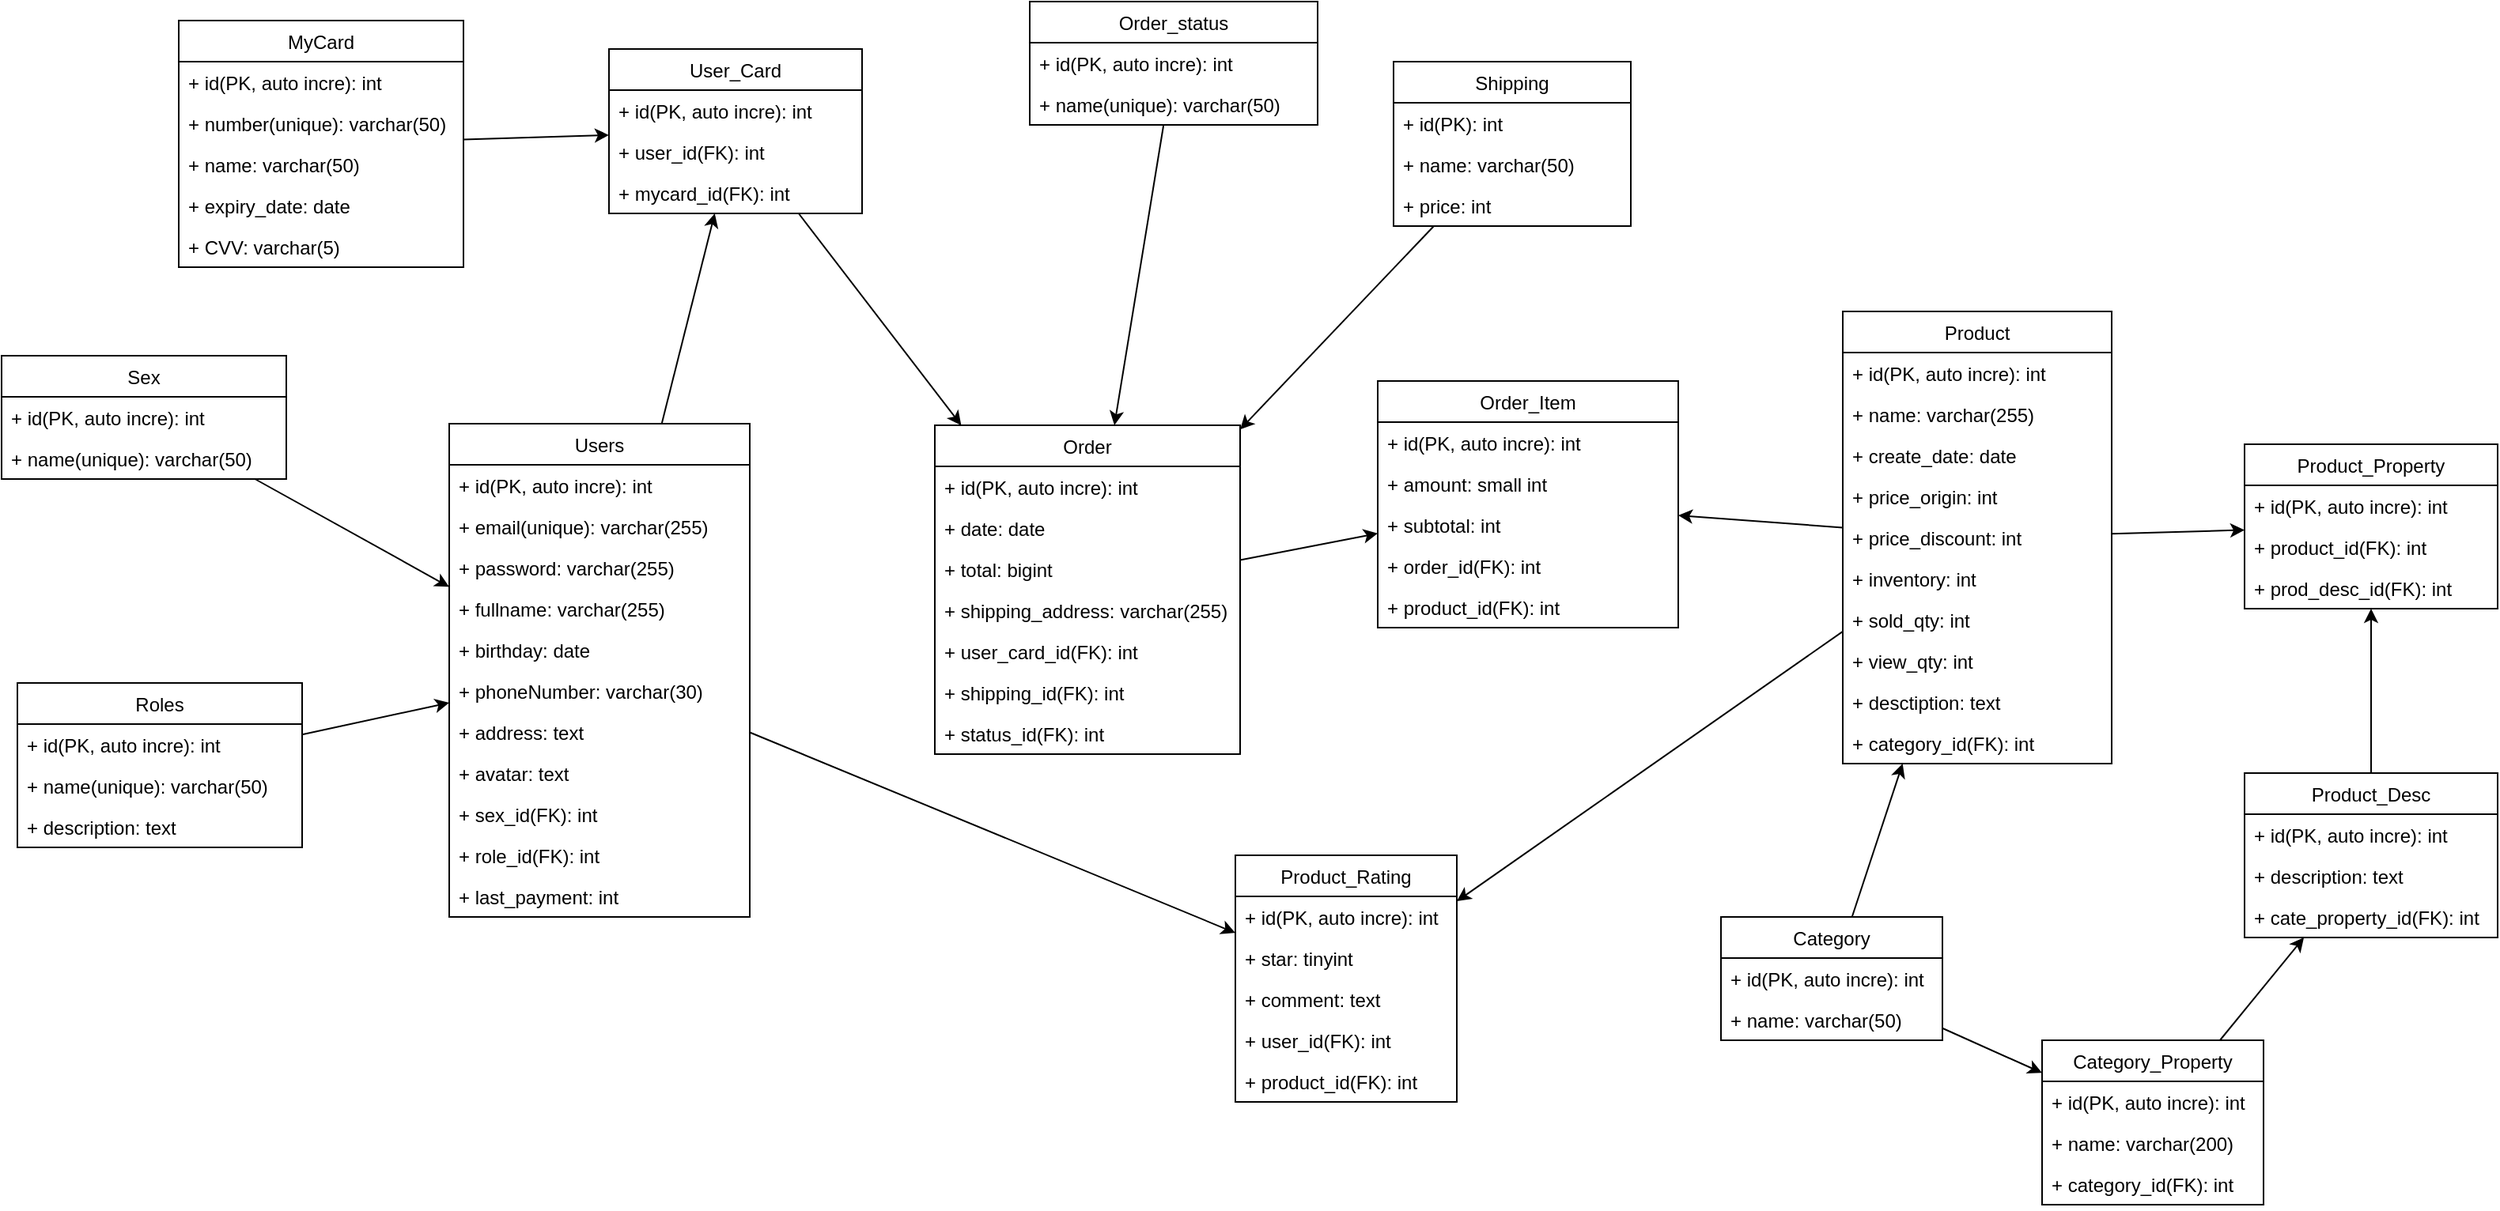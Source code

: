 <mxfile version="20.3.0" type="device"><diagram id="pCCXOSY00g3fwWu3y9kj" name="Page-1"><mxGraphModel dx="1278" dy="641" grid="0" gridSize="10" guides="1" tooltips="1" connect="1" arrows="1" fold="1" page="1" pageScale="1" pageWidth="1654" pageHeight="1169" math="0" shadow="0"><root><mxCell id="0"/><mxCell id="1" parent="0"/><mxCell id="ByuE5IIOljSIj743Fonj-1" value="Users" style="swimlane;fontStyle=0;childLayout=stackLayout;horizontal=1;startSize=26;fillColor=none;horizontalStack=0;resizeParent=1;resizeParentMax=0;resizeLast=0;collapsible=1;marginBottom=0;" parent="1" vertex="1"><mxGeometry x="343" y="317" width="190" height="312" as="geometry"/></mxCell><mxCell id="ByuE5IIOljSIj743Fonj-2" value="+ id(PK, auto incre): int" style="text;strokeColor=none;fillColor=none;align=left;verticalAlign=top;spacingLeft=4;spacingRight=4;overflow=hidden;rotatable=0;points=[[0,0.5],[1,0.5]];portConstraint=eastwest;" parent="ByuE5IIOljSIj743Fonj-1" vertex="1"><mxGeometry y="26" width="190" height="26" as="geometry"/></mxCell><mxCell id="ByuE5IIOljSIj743Fonj-3" value="+ email(unique): varchar(255)" style="text;strokeColor=none;fillColor=none;align=left;verticalAlign=top;spacingLeft=4;spacingRight=4;overflow=hidden;rotatable=0;points=[[0,0.5],[1,0.5]];portConstraint=eastwest;" parent="ByuE5IIOljSIj743Fonj-1" vertex="1"><mxGeometry y="52" width="190" height="26" as="geometry"/></mxCell><mxCell id="ByuE5IIOljSIj743Fonj-4" value="+ password: varchar(255)" style="text;strokeColor=none;fillColor=none;align=left;verticalAlign=top;spacingLeft=4;spacingRight=4;overflow=hidden;rotatable=0;points=[[0,0.5],[1,0.5]];portConstraint=eastwest;" parent="ByuE5IIOljSIj743Fonj-1" vertex="1"><mxGeometry y="78" width="190" height="26" as="geometry"/></mxCell><mxCell id="ByuE5IIOljSIj743Fonj-5" value="+ fullname: varchar(255)" style="text;strokeColor=none;fillColor=none;align=left;verticalAlign=top;spacingLeft=4;spacingRight=4;overflow=hidden;rotatable=0;points=[[0,0.5],[1,0.5]];portConstraint=eastwest;" parent="ByuE5IIOljSIj743Fonj-1" vertex="1"><mxGeometry y="104" width="190" height="26" as="geometry"/></mxCell><mxCell id="ByuE5IIOljSIj743Fonj-9" value="+ birthday: date" style="text;strokeColor=none;fillColor=none;align=left;verticalAlign=top;spacingLeft=4;spacingRight=4;overflow=hidden;rotatable=0;points=[[0,0.5],[1,0.5]];portConstraint=eastwest;" parent="ByuE5IIOljSIj743Fonj-1" vertex="1"><mxGeometry y="130" width="190" height="26" as="geometry"/></mxCell><mxCell id="ByuE5IIOljSIj743Fonj-6" value="+ phoneNumber: varchar(30)" style="text;strokeColor=none;fillColor=none;align=left;verticalAlign=top;spacingLeft=4;spacingRight=4;overflow=hidden;rotatable=0;points=[[0,0.5],[1,0.5]];portConstraint=eastwest;" parent="ByuE5IIOljSIj743Fonj-1" vertex="1"><mxGeometry y="156" width="190" height="26" as="geometry"/></mxCell><mxCell id="ByuE5IIOljSIj743Fonj-21" value="+ address: text" style="text;strokeColor=none;fillColor=none;align=left;verticalAlign=top;spacingLeft=4;spacingRight=4;overflow=hidden;rotatable=0;points=[[0,0.5],[1,0.5]];portConstraint=eastwest;" parent="ByuE5IIOljSIj743Fonj-1" vertex="1"><mxGeometry y="182" width="190" height="26" as="geometry"/></mxCell><mxCell id="WHbIZeG-tZngDObk2_3S-6" value="+ avatar: text" style="text;strokeColor=none;fillColor=none;align=left;verticalAlign=top;spacingLeft=4;spacingRight=4;overflow=hidden;rotatable=0;points=[[0,0.5],[1,0.5]];portConstraint=eastwest;" parent="ByuE5IIOljSIj743Fonj-1" vertex="1"><mxGeometry y="208" width="190" height="26" as="geometry"/></mxCell><mxCell id="ByuE5IIOljSIj743Fonj-7" value="+ sex_id(FK): int " style="text;strokeColor=none;fillColor=none;align=left;verticalAlign=top;spacingLeft=4;spacingRight=4;overflow=hidden;rotatable=0;points=[[0,0.5],[1,0.5]];portConstraint=eastwest;" parent="ByuE5IIOljSIj743Fonj-1" vertex="1"><mxGeometry y="234" width="190" height="26" as="geometry"/></mxCell><mxCell id="ByuE5IIOljSIj743Fonj-42" value="+ role_id(FK): int " style="text;strokeColor=none;fillColor=none;align=left;verticalAlign=top;spacingLeft=4;spacingRight=4;overflow=hidden;rotatable=0;points=[[0,0.5],[1,0.5]];portConstraint=eastwest;" parent="ByuE5IIOljSIj743Fonj-1" vertex="1"><mxGeometry y="260" width="190" height="26" as="geometry"/></mxCell><mxCell id="WHbIZeG-tZngDObk2_3S-40" value="+ last_payment: int " style="text;strokeColor=none;fillColor=none;align=left;verticalAlign=top;spacingLeft=4;spacingRight=4;overflow=hidden;rotatable=0;points=[[0,0.5],[1,0.5]];portConstraint=eastwest;" parent="ByuE5IIOljSIj743Fonj-1" vertex="1"><mxGeometry y="286" width="190" height="26" as="geometry"/></mxCell><mxCell id="ByuE5IIOljSIj743Fonj-10" value="Sex" style="swimlane;fontStyle=0;childLayout=stackLayout;horizontal=1;startSize=26;fillColor=none;horizontalStack=0;resizeParent=1;resizeParentMax=0;resizeLast=0;collapsible=1;marginBottom=0;" parent="1" vertex="1"><mxGeometry x="60" y="274" width="180" height="78" as="geometry"/></mxCell><mxCell id="ByuE5IIOljSIj743Fonj-11" value="+ id(PK, auto incre): int" style="text;strokeColor=none;fillColor=none;align=left;verticalAlign=top;spacingLeft=4;spacingRight=4;overflow=hidden;rotatable=0;points=[[0,0.5],[1,0.5]];portConstraint=eastwest;" parent="ByuE5IIOljSIj743Fonj-10" vertex="1"><mxGeometry y="26" width="180" height="26" as="geometry"/></mxCell><mxCell id="ByuE5IIOljSIj743Fonj-12" value="+ name(unique): varchar(50)" style="text;strokeColor=none;fillColor=none;align=left;verticalAlign=top;spacingLeft=4;spacingRight=4;overflow=hidden;rotatable=0;points=[[0,0.5],[1,0.5]];portConstraint=eastwest;" parent="ByuE5IIOljSIj743Fonj-10" vertex="1"><mxGeometry y="52" width="180" height="26" as="geometry"/></mxCell><mxCell id="ByuE5IIOljSIj743Fonj-27" value="" style="endArrow=classic;html=1;rounded=0;" parent="1" source="ByuE5IIOljSIj743Fonj-10" target="ByuE5IIOljSIj743Fonj-1" edge="1"><mxGeometry width="50" height="50" relative="1" as="geometry"><mxPoint x="621.9" y="95.184" as="sourcePoint"/><mxPoint x="677" y="55.99" as="targetPoint"/></mxGeometry></mxCell><mxCell id="ByuE5IIOljSIj743Fonj-39" value="Roles" style="swimlane;fontStyle=0;childLayout=stackLayout;horizontal=1;startSize=26;fillColor=none;horizontalStack=0;resizeParent=1;resizeParentMax=0;resizeLast=0;collapsible=1;marginBottom=0;" parent="1" vertex="1"><mxGeometry x="70" y="481" width="180" height="104" as="geometry"/></mxCell><mxCell id="ByuE5IIOljSIj743Fonj-40" value="+ id(PK, auto incre): int" style="text;strokeColor=none;fillColor=none;align=left;verticalAlign=top;spacingLeft=4;spacingRight=4;overflow=hidden;rotatable=0;points=[[0,0.5],[1,0.5]];portConstraint=eastwest;" parent="ByuE5IIOljSIj743Fonj-39" vertex="1"><mxGeometry y="26" width="180" height="26" as="geometry"/></mxCell><mxCell id="ByuE5IIOljSIj743Fonj-41" value="+ name(unique): varchar(50)" style="text;strokeColor=none;fillColor=none;align=left;verticalAlign=top;spacingLeft=4;spacingRight=4;overflow=hidden;rotatable=0;points=[[0,0.5],[1,0.5]];portConstraint=eastwest;" parent="ByuE5IIOljSIj743Fonj-39" vertex="1"><mxGeometry y="52" width="180" height="26" as="geometry"/></mxCell><mxCell id="ByuE5IIOljSIj743Fonj-44" value="+ description: text" style="text;strokeColor=none;fillColor=none;align=left;verticalAlign=top;spacingLeft=4;spacingRight=4;overflow=hidden;rotatable=0;points=[[0,0.5],[1,0.5]];portConstraint=eastwest;" parent="ByuE5IIOljSIj743Fonj-39" vertex="1"><mxGeometry y="78" width="180" height="26" as="geometry"/></mxCell><mxCell id="ByuE5IIOljSIj743Fonj-43" value="" style="endArrow=classic;html=1;rounded=0;" parent="1" source="ByuE5IIOljSIj743Fonj-39" target="ByuE5IIOljSIj743Fonj-1" edge="1"><mxGeometry width="50" height="50" relative="1" as="geometry"><mxPoint x="202.34" y="31.7" as="sourcePoint"/><mxPoint x="248.48" y="98.018" as="targetPoint"/></mxGeometry></mxCell><mxCell id="ByuE5IIOljSIj743Fonj-45" value="Product" style="swimlane;fontStyle=0;childLayout=stackLayout;horizontal=1;startSize=26;fillColor=none;horizontalStack=0;resizeParent=1;resizeParentMax=0;resizeLast=0;collapsible=1;marginBottom=0;" parent="1" vertex="1"><mxGeometry x="1224" y="246" width="170" height="286" as="geometry"/></mxCell><mxCell id="ByuE5IIOljSIj743Fonj-46" value="+ id(PK, auto incre): int" style="text;strokeColor=none;fillColor=none;align=left;verticalAlign=top;spacingLeft=4;spacingRight=4;overflow=hidden;rotatable=0;points=[[0,0.5],[1,0.5]];portConstraint=eastwest;" parent="ByuE5IIOljSIj743Fonj-45" vertex="1"><mxGeometry y="26" width="170" height="26" as="geometry"/></mxCell><mxCell id="ByuE5IIOljSIj743Fonj-48" value="+ name: varchar(255)" style="text;strokeColor=none;fillColor=none;align=left;verticalAlign=top;spacingLeft=4;spacingRight=4;overflow=hidden;rotatable=0;points=[[0,0.5],[1,0.5]];portConstraint=eastwest;" parent="ByuE5IIOljSIj743Fonj-45" vertex="1"><mxGeometry y="52" width="170" height="26" as="geometry"/></mxCell><mxCell id="aMB_fjQAbIy7D8bHeX1X-2" value="+ create_date: date" style="text;strokeColor=none;fillColor=none;align=left;verticalAlign=top;spacingLeft=4;spacingRight=4;overflow=hidden;rotatable=0;points=[[0,0.5],[1,0.5]];portConstraint=eastwest;" parent="ByuE5IIOljSIj743Fonj-45" vertex="1"><mxGeometry y="78" width="170" height="26" as="geometry"/></mxCell><mxCell id="ByuE5IIOljSIj743Fonj-52" value="+ price_origin: int" style="text;strokeColor=none;fillColor=none;align=left;verticalAlign=top;spacingLeft=4;spacingRight=4;overflow=hidden;rotatable=0;points=[[0,0.5],[1,0.5]];portConstraint=eastwest;" parent="ByuE5IIOljSIj743Fonj-45" vertex="1"><mxGeometry y="104" width="170" height="26" as="geometry"/></mxCell><mxCell id="WHbIZeG-tZngDObk2_3S-39" value="+ price_discount: int" style="text;strokeColor=none;fillColor=none;align=left;verticalAlign=top;spacingLeft=4;spacingRight=4;overflow=hidden;rotatable=0;points=[[0,0.5],[1,0.5]];portConstraint=eastwest;" parent="ByuE5IIOljSIj743Fonj-45" vertex="1"><mxGeometry y="130" width="170" height="26" as="geometry"/></mxCell><mxCell id="ByuE5IIOljSIj743Fonj-94" value="+ inventory: int" style="text;strokeColor=none;fillColor=none;align=left;verticalAlign=top;spacingLeft=4;spacingRight=4;overflow=hidden;rotatable=0;points=[[0,0.5],[1,0.5]];portConstraint=eastwest;" parent="ByuE5IIOljSIj743Fonj-45" vertex="1"><mxGeometry y="156" width="170" height="26" as="geometry"/></mxCell><mxCell id="uLathXWh0T-gcdPRuInu-1" value="+ sold_qty: int" style="text;strokeColor=none;fillColor=none;align=left;verticalAlign=top;spacingLeft=4;spacingRight=4;overflow=hidden;rotatable=0;points=[[0,0.5],[1,0.5]];portConstraint=eastwest;" parent="ByuE5IIOljSIj743Fonj-45" vertex="1"><mxGeometry y="182" width="170" height="26" as="geometry"/></mxCell><mxCell id="aMB_fjQAbIy7D8bHeX1X-1" value="+ view_qty: int" style="text;strokeColor=none;fillColor=none;align=left;verticalAlign=top;spacingLeft=4;spacingRight=4;overflow=hidden;rotatable=0;points=[[0,0.5],[1,0.5]];portConstraint=eastwest;" parent="ByuE5IIOljSIj743Fonj-45" vertex="1"><mxGeometry y="208" width="170" height="26" as="geometry"/></mxCell><mxCell id="ByuE5IIOljSIj743Fonj-51" value="+ desctiption: text" style="text;strokeColor=none;fillColor=none;align=left;verticalAlign=top;spacingLeft=4;spacingRight=4;overflow=hidden;rotatable=0;points=[[0,0.5],[1,0.5]];portConstraint=eastwest;" parent="ByuE5IIOljSIj743Fonj-45" vertex="1"><mxGeometry y="234" width="170" height="26" as="geometry"/></mxCell><mxCell id="ByuE5IIOljSIj743Fonj-73" value="+ category_id(FK): int" style="text;strokeColor=none;fillColor=none;align=left;verticalAlign=top;spacingLeft=4;spacingRight=4;overflow=hidden;rotatable=0;points=[[0,0.5],[1,0.5]];portConstraint=eastwest;" parent="ByuE5IIOljSIj743Fonj-45" vertex="1"><mxGeometry y="260" width="170" height="26" as="geometry"/></mxCell><mxCell id="ByuE5IIOljSIj743Fonj-74" value="Category" style="swimlane;fontStyle=0;childLayout=stackLayout;horizontal=1;startSize=26;fillColor=none;horizontalStack=0;resizeParent=1;resizeParentMax=0;resizeLast=0;collapsible=1;marginBottom=0;" parent="1" vertex="1"><mxGeometry x="1147" y="629" width="140" height="78" as="geometry"/></mxCell><mxCell id="ByuE5IIOljSIj743Fonj-75" value="+ id(PK, auto incre): int" style="text;strokeColor=none;fillColor=none;align=left;verticalAlign=top;spacingLeft=4;spacingRight=4;overflow=hidden;rotatable=0;points=[[0,0.5],[1,0.5]];portConstraint=eastwest;" parent="ByuE5IIOljSIj743Fonj-74" vertex="1"><mxGeometry y="26" width="140" height="26" as="geometry"/></mxCell><mxCell id="ByuE5IIOljSIj743Fonj-76" value="+ name: varchar(50)" style="text;strokeColor=none;fillColor=none;align=left;verticalAlign=top;spacingLeft=4;spacingRight=4;overflow=hidden;rotatable=0;points=[[0,0.5],[1,0.5]];portConstraint=eastwest;" parent="ByuE5IIOljSIj743Fonj-74" vertex="1"><mxGeometry y="52" width="140" height="26" as="geometry"/></mxCell><mxCell id="ByuE5IIOljSIj743Fonj-77" value="" style="endArrow=classic;html=1;rounded=0;" parent="1" source="ByuE5IIOljSIj743Fonj-74" target="ByuE5IIOljSIj743Fonj-45" edge="1"><mxGeometry width="50" height="50" relative="1" as="geometry"><mxPoint x="219.32" y="431.658" as="sourcePoint"/><mxPoint x="280.34" y="468.72" as="targetPoint"/></mxGeometry></mxCell><mxCell id="ByuE5IIOljSIj743Fonj-79" value="Category_Property" style="swimlane;fontStyle=0;childLayout=stackLayout;horizontal=1;startSize=26;fillColor=none;horizontalStack=0;resizeParent=1;resizeParentMax=0;resizeLast=0;collapsible=1;marginBottom=0;" parent="1" vertex="1"><mxGeometry x="1350" y="707" width="140" height="104" as="geometry"/></mxCell><mxCell id="ByuE5IIOljSIj743Fonj-80" value="+ id(PK, auto incre): int" style="text;strokeColor=none;fillColor=none;align=left;verticalAlign=top;spacingLeft=4;spacingRight=4;overflow=hidden;rotatable=0;points=[[0,0.5],[1,0.5]];portConstraint=eastwest;" parent="ByuE5IIOljSIj743Fonj-79" vertex="1"><mxGeometry y="26" width="140" height="26" as="geometry"/></mxCell><mxCell id="ByuE5IIOljSIj743Fonj-82" value="+ name: varchar(200)" style="text;strokeColor=none;fillColor=none;align=left;verticalAlign=top;spacingLeft=4;spacingRight=4;overflow=hidden;rotatable=0;points=[[0,0.5],[1,0.5]];portConstraint=eastwest;" parent="ByuE5IIOljSIj743Fonj-79" vertex="1"><mxGeometry y="52" width="140" height="26" as="geometry"/></mxCell><mxCell id="ByuE5IIOljSIj743Fonj-81" value="+ category_id(FK): int" style="text;strokeColor=none;fillColor=none;align=left;verticalAlign=top;spacingLeft=4;spacingRight=4;overflow=hidden;rotatable=0;points=[[0,0.5],[1,0.5]];portConstraint=eastwest;" parent="ByuE5IIOljSIj743Fonj-79" vertex="1"><mxGeometry y="78" width="140" height="26" as="geometry"/></mxCell><mxCell id="ByuE5IIOljSIj743Fonj-84" value="" style="endArrow=classic;html=1;rounded=0;" parent="1" source="ByuE5IIOljSIj743Fonj-74" target="ByuE5IIOljSIj743Fonj-79" edge="1"><mxGeometry width="50" height="50" relative="1" as="geometry"><mxPoint x="538.489" y="736" as="sourcePoint"/><mxPoint x="440" y="630.795" as="targetPoint"/></mxGeometry></mxCell><mxCell id="ByuE5IIOljSIj743Fonj-85" value="Product_Desc" style="swimlane;fontStyle=0;childLayout=stackLayout;horizontal=1;startSize=26;fillColor=none;horizontalStack=0;resizeParent=1;resizeParentMax=0;resizeLast=0;collapsible=1;marginBottom=0;" parent="1" vertex="1"><mxGeometry x="1478" y="538" width="160" height="104" as="geometry"/></mxCell><mxCell id="ByuE5IIOljSIj743Fonj-86" value="+ id(PK, auto incre): int" style="text;strokeColor=none;fillColor=none;align=left;verticalAlign=top;spacingLeft=4;spacingRight=4;overflow=hidden;rotatable=0;points=[[0,0.5],[1,0.5]];portConstraint=eastwest;" parent="ByuE5IIOljSIj743Fonj-85" vertex="1"><mxGeometry y="26" width="160" height="26" as="geometry"/></mxCell><mxCell id="ByuE5IIOljSIj743Fonj-89" value="+ description: text" style="text;strokeColor=none;fillColor=none;align=left;verticalAlign=top;spacingLeft=4;spacingRight=4;overflow=hidden;rotatable=0;points=[[0,0.5],[1,0.5]];portConstraint=eastwest;" parent="ByuE5IIOljSIj743Fonj-85" vertex="1"><mxGeometry y="52" width="160" height="26" as="geometry"/></mxCell><mxCell id="ByuE5IIOljSIj743Fonj-90" value="+ cate_property_id(FK): int" style="text;strokeColor=none;fillColor=none;align=left;verticalAlign=top;spacingLeft=4;spacingRight=4;overflow=hidden;rotatable=0;points=[[0,0.5],[1,0.5]];portConstraint=eastwest;" parent="ByuE5IIOljSIj743Fonj-85" vertex="1"><mxGeometry y="78" width="160" height="26" as="geometry"/></mxCell><mxCell id="ByuE5IIOljSIj743Fonj-92" value="" style="endArrow=classic;html=1;rounded=0;" parent="1" source="ByuE5IIOljSIj743Fonj-45" target="jQ_8S12FEIcX379e4LJD-1" edge="1"><mxGeometry width="50" height="50" relative="1" as="geometry"><mxPoint x="558.489" y="610" as="sourcePoint"/><mxPoint x="1443" y="365" as="targetPoint"/></mxGeometry></mxCell><mxCell id="ByuE5IIOljSIj743Fonj-93" value="" style="endArrow=classic;html=1;rounded=0;" parent="1" source="ByuE5IIOljSIj743Fonj-79" target="ByuE5IIOljSIj743Fonj-85" edge="1"><mxGeometry width="50" height="50" relative="1" as="geometry"><mxPoint x="660" y="742.574" as="sourcePoint"/><mxPoint x="760" y="704.426" as="targetPoint"/></mxGeometry></mxCell><mxCell id="ByuE5IIOljSIj743Fonj-95" value="Order_Item" style="swimlane;fontStyle=0;childLayout=stackLayout;horizontal=1;startSize=26;fillColor=none;horizontalStack=0;resizeParent=1;resizeParentMax=0;resizeLast=0;collapsible=1;marginBottom=0;" parent="1" vertex="1"><mxGeometry x="930" y="290" width="190" height="156" as="geometry"/></mxCell><mxCell id="ByuE5IIOljSIj743Fonj-96" value="+ id(PK, auto incre): int" style="text;strokeColor=none;fillColor=none;align=left;verticalAlign=top;spacingLeft=4;spacingRight=4;overflow=hidden;rotatable=0;points=[[0,0.5],[1,0.5]];portConstraint=eastwest;" parent="ByuE5IIOljSIj743Fonj-95" vertex="1"><mxGeometry y="26" width="190" height="26" as="geometry"/></mxCell><mxCell id="ByuE5IIOljSIj743Fonj-98" value="+ amount: small int" style="text;strokeColor=none;fillColor=none;align=left;verticalAlign=top;spacingLeft=4;spacingRight=4;overflow=hidden;rotatable=0;points=[[0,0.5],[1,0.5]];portConstraint=eastwest;" parent="ByuE5IIOljSIj743Fonj-95" vertex="1"><mxGeometry y="52" width="190" height="26" as="geometry"/></mxCell><mxCell id="ByuE5IIOljSIj743Fonj-143" value="+ subtotal: int" style="text;strokeColor=none;fillColor=none;align=left;verticalAlign=top;spacingLeft=4;spacingRight=4;overflow=hidden;rotatable=0;points=[[0,0.5],[1,0.5]];portConstraint=eastwest;" parent="ByuE5IIOljSIj743Fonj-95" vertex="1"><mxGeometry y="78" width="190" height="26" as="geometry"/></mxCell><mxCell id="ByuE5IIOljSIj743Fonj-118" value="+ order_id(FK): int" style="text;strokeColor=none;fillColor=none;align=left;verticalAlign=top;spacingLeft=4;spacingRight=4;overflow=hidden;rotatable=0;points=[[0,0.5],[1,0.5]];portConstraint=eastwest;" parent="ByuE5IIOljSIj743Fonj-95" vertex="1"><mxGeometry y="104" width="190" height="26" as="geometry"/></mxCell><mxCell id="ByuE5IIOljSIj743Fonj-97" value="+ product_id(FK): int" style="text;strokeColor=none;fillColor=none;align=left;verticalAlign=top;spacingLeft=4;spacingRight=4;overflow=hidden;rotatable=0;points=[[0,0.5],[1,0.5]];portConstraint=eastwest;" parent="ByuE5IIOljSIj743Fonj-95" vertex="1"><mxGeometry y="130" width="190" height="26" as="geometry"/></mxCell><mxCell id="ByuE5IIOljSIj743Fonj-100" value="Order" style="swimlane;fontStyle=0;childLayout=stackLayout;horizontal=1;startSize=26;fillColor=none;horizontalStack=0;resizeParent=1;resizeParentMax=0;resizeLast=0;collapsible=1;marginBottom=0;" parent="1" vertex="1"><mxGeometry x="650" y="318" width="193" height="208" as="geometry"/></mxCell><mxCell id="ByuE5IIOljSIj743Fonj-101" value="+ id(PK, auto incre): int" style="text;strokeColor=none;fillColor=none;align=left;verticalAlign=top;spacingLeft=4;spacingRight=4;overflow=hidden;rotatable=0;points=[[0,0.5],[1,0.5]];portConstraint=eastwest;" parent="ByuE5IIOljSIj743Fonj-100" vertex="1"><mxGeometry y="26" width="193" height="26" as="geometry"/></mxCell><mxCell id="ByuE5IIOljSIj743Fonj-103" value="+ date: date" style="text;strokeColor=none;fillColor=none;align=left;verticalAlign=top;spacingLeft=4;spacingRight=4;overflow=hidden;rotatable=0;points=[[0,0.5],[1,0.5]];portConstraint=eastwest;" parent="ByuE5IIOljSIj743Fonj-100" vertex="1"><mxGeometry y="52" width="193" height="26" as="geometry"/></mxCell><mxCell id="ByuE5IIOljSIj743Fonj-112" value="+ total: bigint" style="text;strokeColor=none;fillColor=none;align=left;verticalAlign=top;spacingLeft=4;spacingRight=4;overflow=hidden;rotatable=0;points=[[0,0.5],[1,0.5]];portConstraint=eastwest;" parent="ByuE5IIOljSIj743Fonj-100" vertex="1"><mxGeometry y="78" width="193" height="26" as="geometry"/></mxCell><mxCell id="ByuE5IIOljSIj743Fonj-145" value="+ shipping_address: varchar(255)" style="text;strokeColor=none;fillColor=none;align=left;verticalAlign=top;spacingLeft=4;spacingRight=4;overflow=hidden;rotatable=0;points=[[0,0.5],[1,0.5]];portConstraint=eastwest;" parent="ByuE5IIOljSIj743Fonj-100" vertex="1"><mxGeometry y="104" width="193" height="26" as="geometry"/></mxCell><mxCell id="ByuE5IIOljSIj743Fonj-113" value="+ user_card_id(FK): int" style="text;strokeColor=none;fillColor=none;align=left;verticalAlign=top;spacingLeft=4;spacingRight=4;overflow=hidden;rotatable=0;points=[[0,0.5],[1,0.5]];portConstraint=eastwest;" parent="ByuE5IIOljSIj743Fonj-100" vertex="1"><mxGeometry y="130" width="193" height="26" as="geometry"/></mxCell><mxCell id="ByuE5IIOljSIj743Fonj-99" value="+ shipping_id(FK): int" style="text;strokeColor=none;fillColor=none;align=left;verticalAlign=top;spacingLeft=4;spacingRight=4;overflow=hidden;rotatable=0;points=[[0,0.5],[1,0.5]];portConstraint=eastwest;" parent="ByuE5IIOljSIj743Fonj-100" vertex="1"><mxGeometry y="156" width="193" height="26" as="geometry"/></mxCell><mxCell id="ByuE5IIOljSIj743Fonj-115" value="+ status_id(FK): int" style="text;strokeColor=none;fillColor=none;align=left;verticalAlign=top;spacingLeft=4;spacingRight=4;overflow=hidden;rotatable=0;points=[[0,0.5],[1,0.5]];portConstraint=eastwest;" parent="ByuE5IIOljSIj743Fonj-100" vertex="1"><mxGeometry y="182" width="193" height="26" as="geometry"/></mxCell><mxCell id="ByuE5IIOljSIj743Fonj-106" value="Order_status" style="swimlane;fontStyle=0;childLayout=stackLayout;horizontal=1;startSize=26;fillColor=none;horizontalStack=0;resizeParent=1;resizeParentMax=0;resizeLast=0;collapsible=1;marginBottom=0;" parent="1" vertex="1"><mxGeometry x="710" y="50" width="182" height="78" as="geometry"/></mxCell><mxCell id="ByuE5IIOljSIj743Fonj-107" value="+ id(PK, auto incre): int" style="text;strokeColor=none;fillColor=none;align=left;verticalAlign=top;spacingLeft=4;spacingRight=4;overflow=hidden;rotatable=0;points=[[0,0.5],[1,0.5]];portConstraint=eastwest;" parent="ByuE5IIOljSIj743Fonj-106" vertex="1"><mxGeometry y="26" width="182" height="26" as="geometry"/></mxCell><mxCell id="ByuE5IIOljSIj743Fonj-108" value="+ name(unique): varchar(50)" style="text;strokeColor=none;fillColor=none;align=left;verticalAlign=top;spacingLeft=4;spacingRight=4;overflow=hidden;rotatable=0;points=[[0,0.5],[1,0.5]];portConstraint=eastwest;" parent="ByuE5IIOljSIj743Fonj-106" vertex="1"><mxGeometry y="52" width="182" height="26" as="geometry"/></mxCell><mxCell id="ByuE5IIOljSIj743Fonj-111" value="" style="endArrow=classic;html=1;rounded=0;" parent="1" source="ByuE5IIOljSIj743Fonj-106" target="ByuE5IIOljSIj743Fonj-100" edge="1"><mxGeometry width="50" height="50" relative="1" as="geometry"><mxPoint x="677.6" y="151.552" as="sourcePoint"/><mxPoint x="640.6" y="159.82" as="targetPoint"/></mxGeometry></mxCell><mxCell id="ByuE5IIOljSIj743Fonj-116" value="" style="endArrow=classic;html=1;rounded=0;" parent="1" source="ByuE5IIOljSIj743Fonj-45" target="ByuE5IIOljSIj743Fonj-95" edge="1"><mxGeometry width="50" height="50" relative="1" as="geometry"><mxPoint x="440" y="240.764" as="sourcePoint"/><mxPoint x="710" y="365.146" as="targetPoint"/></mxGeometry></mxCell><mxCell id="ByuE5IIOljSIj743Fonj-117" value="" style="endArrow=classic;html=1;rounded=0;" parent="1" source="ByuE5IIOljSIj743Fonj-100" target="ByuE5IIOljSIj743Fonj-95" edge="1"><mxGeometry width="50" height="50" relative="1" as="geometry"><mxPoint x="860" y="350" as="sourcePoint"/><mxPoint x="870" y="394.333" as="targetPoint"/></mxGeometry></mxCell><mxCell id="ByuE5IIOljSIj743Fonj-128" value="" style="endArrow=classic;html=1;rounded=0;" parent="1" source="WHbIZeG-tZngDObk2_3S-31" target="ByuE5IIOljSIj743Fonj-100" edge="1"><mxGeometry width="50" height="50" relative="1" as="geometry"><mxPoint x="604.348" y="50" as="sourcePoint"/><mxPoint x="810" y="290" as="targetPoint"/></mxGeometry></mxCell><mxCell id="ByuE5IIOljSIj743Fonj-134" value="Shipping" style="swimlane;fontStyle=0;childLayout=stackLayout;horizontal=1;startSize=26;fillColor=none;horizontalStack=0;resizeParent=1;resizeParentMax=0;resizeLast=0;collapsible=1;marginBottom=0;" parent="1" vertex="1"><mxGeometry x="940" y="88" width="150" height="104" as="geometry"/></mxCell><mxCell id="ByuE5IIOljSIj743Fonj-135" value="+ id(PK): int" style="text;strokeColor=none;fillColor=none;align=left;verticalAlign=top;spacingLeft=4;spacingRight=4;overflow=hidden;rotatable=0;points=[[0,0.5],[1,0.5]];portConstraint=eastwest;" parent="ByuE5IIOljSIj743Fonj-134" vertex="1"><mxGeometry y="26" width="150" height="26" as="geometry"/></mxCell><mxCell id="ByuE5IIOljSIj743Fonj-136" value="+ name: varchar(50)" style="text;strokeColor=none;fillColor=none;align=left;verticalAlign=top;spacingLeft=4;spacingRight=4;overflow=hidden;rotatable=0;points=[[0,0.5],[1,0.5]];portConstraint=eastwest;" parent="ByuE5IIOljSIj743Fonj-134" vertex="1"><mxGeometry y="52" width="150" height="26" as="geometry"/></mxCell><mxCell id="ByuE5IIOljSIj743Fonj-137" value="+ price: int" style="text;strokeColor=none;fillColor=none;align=left;verticalAlign=top;spacingLeft=4;spacingRight=4;overflow=hidden;rotatable=0;points=[[0,0.5],[1,0.5]];portConstraint=eastwest;" parent="ByuE5IIOljSIj743Fonj-134" vertex="1"><mxGeometry y="78" width="150" height="26" as="geometry"/></mxCell><mxCell id="ByuE5IIOljSIj743Fonj-144" value="" style="endArrow=classic;html=1;rounded=0;" parent="1" source="ByuE5IIOljSIj743Fonj-134" target="ByuE5IIOljSIj743Fonj-100" edge="1"><mxGeometry width="50" height="50" relative="1" as="geometry"><mxPoint x="721.561" y="284.0" as="sourcePoint"/><mxPoint x="880" y="429.661" as="targetPoint"/></mxGeometry></mxCell><mxCell id="ByuE5IIOljSIj743Fonj-155" value="Product_Rating" style="swimlane;fontStyle=0;childLayout=stackLayout;horizontal=1;startSize=26;fillColor=none;horizontalStack=0;resizeParent=1;resizeParentMax=0;resizeLast=0;collapsible=1;marginBottom=0;" parent="1" vertex="1"><mxGeometry x="840" y="590" width="140" height="156" as="geometry"/></mxCell><mxCell id="ByuE5IIOljSIj743Fonj-156" value="+ id(PK, auto incre): int" style="text;strokeColor=none;fillColor=none;align=left;verticalAlign=top;spacingLeft=4;spacingRight=4;overflow=hidden;rotatable=0;points=[[0,0.5],[1,0.5]];portConstraint=eastwest;" parent="ByuE5IIOljSIj743Fonj-155" vertex="1"><mxGeometry y="26" width="140" height="26" as="geometry"/></mxCell><mxCell id="ByuE5IIOljSIj743Fonj-153" value="+ star: tinyint" style="text;strokeColor=none;fillColor=none;align=left;verticalAlign=top;spacingLeft=4;spacingRight=4;overflow=hidden;rotatable=0;points=[[0,0.5],[1,0.5]];portConstraint=eastwest;" parent="ByuE5IIOljSIj743Fonj-155" vertex="1"><mxGeometry y="52" width="140" height="26" as="geometry"/></mxCell><mxCell id="ByuE5IIOljSIj743Fonj-154" value="+ comment: text" style="text;strokeColor=none;fillColor=none;align=left;verticalAlign=top;spacingLeft=4;spacingRight=4;overflow=hidden;rotatable=0;points=[[0,0.5],[1,0.5]];portConstraint=eastwest;" parent="ByuE5IIOljSIj743Fonj-155" vertex="1"><mxGeometry y="78" width="140" height="26" as="geometry"/></mxCell><mxCell id="ByuE5IIOljSIj743Fonj-161" value="+ user_id(FK): int" style="text;strokeColor=none;fillColor=none;align=left;verticalAlign=top;spacingLeft=4;spacingRight=4;overflow=hidden;rotatable=0;points=[[0,0.5],[1,0.5]];portConstraint=eastwest;" parent="ByuE5IIOljSIj743Fonj-155" vertex="1"><mxGeometry y="104" width="140" height="26" as="geometry"/></mxCell><mxCell id="ByuE5IIOljSIj743Fonj-158" value="+ product_id(FK): int" style="text;strokeColor=none;fillColor=none;align=left;verticalAlign=top;spacingLeft=4;spacingRight=4;overflow=hidden;rotatable=0;points=[[0,0.5],[1,0.5]];portConstraint=eastwest;" parent="ByuE5IIOljSIj743Fonj-155" vertex="1"><mxGeometry y="130" width="140" height="26" as="geometry"/></mxCell><mxCell id="ByuE5IIOljSIj743Fonj-160" value="" style="endArrow=classic;html=1;rounded=0;" parent="1" source="ByuE5IIOljSIj743Fonj-45" target="ByuE5IIOljSIj743Fonj-155" edge="1"><mxGeometry width="50" height="50" relative="1" as="geometry"><mxPoint x="1280" y="761.826" as="sourcePoint"/><mxPoint x="1190" y="728.174" as="targetPoint"/></mxGeometry></mxCell><mxCell id="ByuE5IIOljSIj743Fonj-163" value="" style="endArrow=classic;html=1;rounded=0;" parent="1" source="ByuE5IIOljSIj743Fonj-1" target="ByuE5IIOljSIj743Fonj-155" edge="1"><mxGeometry width="50" height="50" relative="1" as="geometry"><mxPoint x="590" y="740" as="sourcePoint"/><mxPoint x="380" y="910" as="targetPoint"/></mxGeometry></mxCell><mxCell id="WHbIZeG-tZngDObk2_3S-1" value="MyCard" style="swimlane;fontStyle=0;childLayout=stackLayout;horizontal=1;startSize=26;fillColor=none;horizontalStack=0;resizeParent=1;resizeParentMax=0;resizeLast=0;collapsible=1;marginBottom=0;" parent="1" vertex="1"><mxGeometry x="172" y="62" width="180" height="156" as="geometry"/></mxCell><mxCell id="WHbIZeG-tZngDObk2_3S-2" value="+ id(PK, auto incre): int" style="text;strokeColor=none;fillColor=none;align=left;verticalAlign=top;spacingLeft=4;spacingRight=4;overflow=hidden;rotatable=0;points=[[0,0.5],[1,0.5]];portConstraint=eastwest;" parent="WHbIZeG-tZngDObk2_3S-1" vertex="1"><mxGeometry y="26" width="180" height="26" as="geometry"/></mxCell><mxCell id="WHbIZeG-tZngDObk2_3S-3" value="+ number(unique): varchar(50)" style="text;strokeColor=none;fillColor=none;align=left;verticalAlign=top;spacingLeft=4;spacingRight=4;overflow=hidden;rotatable=0;points=[[0,0.5],[1,0.5]];portConstraint=eastwest;" parent="WHbIZeG-tZngDObk2_3S-1" vertex="1"><mxGeometry y="52" width="180" height="26" as="geometry"/></mxCell><mxCell id="WHbIZeG-tZngDObk2_3S-16" value="+ name: varchar(50)" style="text;strokeColor=none;fillColor=none;align=left;verticalAlign=top;spacingLeft=4;spacingRight=4;overflow=hidden;rotatable=0;points=[[0,0.5],[1,0.5]];portConstraint=eastwest;" parent="WHbIZeG-tZngDObk2_3S-1" vertex="1"><mxGeometry y="78" width="180" height="26" as="geometry"/></mxCell><mxCell id="WHbIZeG-tZngDObk2_3S-17" value="+ expiry_date: date" style="text;strokeColor=none;fillColor=none;align=left;verticalAlign=top;spacingLeft=4;spacingRight=4;overflow=hidden;rotatable=0;points=[[0,0.5],[1,0.5]];portConstraint=eastwest;" parent="WHbIZeG-tZngDObk2_3S-1" vertex="1"><mxGeometry y="104" width="180" height="26" as="geometry"/></mxCell><mxCell id="gM3sYyIXbbeJ5lE-Z4S6-1" value="+ CVV: varchar(5)" style="text;strokeColor=none;fillColor=none;align=left;verticalAlign=top;spacingLeft=4;spacingRight=4;overflow=hidden;rotatable=0;points=[[0,0.5],[1,0.5]];portConstraint=eastwest;" parent="WHbIZeG-tZngDObk2_3S-1" vertex="1"><mxGeometry y="130" width="180" height="26" as="geometry"/></mxCell><mxCell id="WHbIZeG-tZngDObk2_3S-31" value="User_Card" style="swimlane;fontStyle=0;childLayout=stackLayout;horizontal=1;startSize=26;fillColor=none;horizontalStack=0;resizeParent=1;resizeParentMax=0;resizeLast=0;collapsible=1;marginBottom=0;" parent="1" vertex="1"><mxGeometry x="444" y="80" width="160" height="104" as="geometry"/></mxCell><mxCell id="WHbIZeG-tZngDObk2_3S-32" value="+ id(PK, auto incre): int" style="text;strokeColor=none;fillColor=none;align=left;verticalAlign=top;spacingLeft=4;spacingRight=4;overflow=hidden;rotatable=0;points=[[0,0.5],[1,0.5]];portConstraint=eastwest;" parent="WHbIZeG-tZngDObk2_3S-31" vertex="1"><mxGeometry y="26" width="160" height="26" as="geometry"/></mxCell><mxCell id="WHbIZeG-tZngDObk2_3S-33" value="+ user_id(FK): int" style="text;strokeColor=none;fillColor=none;align=left;verticalAlign=top;spacingLeft=4;spacingRight=4;overflow=hidden;rotatable=0;points=[[0,0.5],[1,0.5]];portConstraint=eastwest;" parent="WHbIZeG-tZngDObk2_3S-31" vertex="1"><mxGeometry y="52" width="160" height="26" as="geometry"/></mxCell><mxCell id="WHbIZeG-tZngDObk2_3S-34" value="+ mycard_id(FK): int" style="text;strokeColor=none;fillColor=none;align=left;verticalAlign=top;spacingLeft=4;spacingRight=4;overflow=hidden;rotatable=0;points=[[0,0.5],[1,0.5]];portConstraint=eastwest;" parent="WHbIZeG-tZngDObk2_3S-31" vertex="1"><mxGeometry y="78" width="160" height="26" as="geometry"/></mxCell><mxCell id="WHbIZeG-tZngDObk2_3S-36" value="" style="endArrow=classic;html=1;rounded=0;" parent="1" source="ByuE5IIOljSIj743Fonj-1" target="WHbIZeG-tZngDObk2_3S-31" edge="1"><mxGeometry width="50" height="50" relative="1" as="geometry"><mxPoint x="398.536" y="486" as="sourcePoint"/><mxPoint x="385.987" y="595" as="targetPoint"/></mxGeometry></mxCell><mxCell id="WHbIZeG-tZngDObk2_3S-37" value="" style="endArrow=classic;html=1;rounded=0;" parent="1" source="WHbIZeG-tZngDObk2_3S-1" target="WHbIZeG-tZngDObk2_3S-31" edge="1"><mxGeometry width="50" height="50" relative="1" as="geometry"><mxPoint x="250" y="700" as="sourcePoint"/><mxPoint x="187.039" y="595" as="targetPoint"/></mxGeometry></mxCell><mxCell id="jQ_8S12FEIcX379e4LJD-1" value="Product_Property" style="swimlane;fontStyle=0;childLayout=stackLayout;horizontal=1;startSize=26;fillColor=none;horizontalStack=0;resizeParent=1;resizeParentMax=0;resizeLast=0;collapsible=1;marginBottom=0;" parent="1" vertex="1"><mxGeometry x="1478" y="330" width="160" height="104" as="geometry"/></mxCell><mxCell id="jQ_8S12FEIcX379e4LJD-2" value="+ id(PK, auto incre): int" style="text;strokeColor=none;fillColor=none;align=left;verticalAlign=top;spacingLeft=4;spacingRight=4;overflow=hidden;rotatable=0;points=[[0,0.5],[1,0.5]];portConstraint=eastwest;" parent="jQ_8S12FEIcX379e4LJD-1" vertex="1"><mxGeometry y="26" width="160" height="26" as="geometry"/></mxCell><mxCell id="jQ_8S12FEIcX379e4LJD-4" value="+ product_id(FK): int" style="text;strokeColor=none;fillColor=none;align=left;verticalAlign=top;spacingLeft=4;spacingRight=4;overflow=hidden;rotatable=0;points=[[0,0.5],[1,0.5]];portConstraint=eastwest;" parent="jQ_8S12FEIcX379e4LJD-1" vertex="1"><mxGeometry y="52" width="160" height="26" as="geometry"/></mxCell><mxCell id="jQ_8S12FEIcX379e4LJD-5" value="+ prod_desc_id(FK): int" style="text;strokeColor=none;fillColor=none;align=left;verticalAlign=top;spacingLeft=4;spacingRight=4;overflow=hidden;rotatable=0;points=[[0,0.5],[1,0.5]];portConstraint=eastwest;" parent="jQ_8S12FEIcX379e4LJD-1" vertex="1"><mxGeometry y="78" width="160" height="26" as="geometry"/></mxCell><mxCell id="jQ_8S12FEIcX379e4LJD-7" value="" style="endArrow=classic;html=1;rounded=0;" parent="1" source="ByuE5IIOljSIj743Fonj-85" target="jQ_8S12FEIcX379e4LJD-1" edge="1"><mxGeometry width="50" height="50" relative="1" as="geometry"><mxPoint x="1370" y="382.905" as="sourcePoint"/><mxPoint x="1488" y="388.325" as="targetPoint"/></mxGeometry></mxCell></root></mxGraphModel></diagram></mxfile>